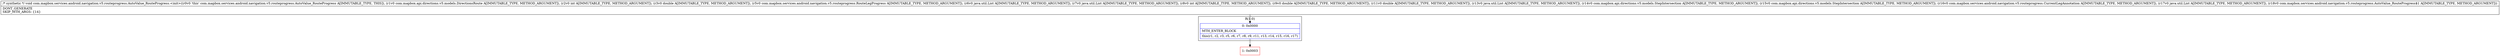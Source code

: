 digraph "CFG forcom.mapbox.services.android.navigation.v5.routeprogress.AutoValue_RouteProgress.\<init\>(Lcom\/mapbox\/api\/directions\/v5\/models\/DirectionsRoute;IDLcom\/mapbox\/services\/android\/navigation\/v5\/routeprogress\/RouteLegProgress;Ljava\/util\/List;Ljava\/util\/List;IDDLjava\/util\/List;Lcom\/mapbox\/api\/directions\/v5\/models\/StepIntersection;Lcom\/mapbox\/api\/directions\/v5\/models\/StepIntersection;Lcom\/mapbox\/services\/android\/navigation\/v5\/routeprogress\/CurrentLegAnnotation;Ljava\/util\/List;Lcom\/mapbox\/services\/android\/navigation\/v5\/routeprogress\/AutoValue_RouteProgress$1;)V" {
subgraph cluster_Region_618211203 {
label = "R(1:0)";
node [shape=record,color=blue];
Node_0 [shape=record,label="{0\:\ 0x0000|MTH_ENTER_BLOCK\l|this(r1, r2, r3, r5, r6, r7, r8, r9, r11, r13, r14, r15, r16, r17)\l}"];
}
Node_1 [shape=record,color=red,label="{1\:\ 0x0003}"];
MethodNode[shape=record,label="{\/* synthetic *\/ void com.mapbox.services.android.navigation.v5.routeprogress.AutoValue_RouteProgress.\<init\>((r0v0 'this' com.mapbox.services.android.navigation.v5.routeprogress.AutoValue_RouteProgress A[IMMUTABLE_TYPE, THIS]), (r1v0 com.mapbox.api.directions.v5.models.DirectionsRoute A[IMMUTABLE_TYPE, METHOD_ARGUMENT]), (r2v0 int A[IMMUTABLE_TYPE, METHOD_ARGUMENT]), (r3v0 double A[IMMUTABLE_TYPE, METHOD_ARGUMENT]), (r5v0 com.mapbox.services.android.navigation.v5.routeprogress.RouteLegProgress A[IMMUTABLE_TYPE, METHOD_ARGUMENT]), (r6v0 java.util.List A[IMMUTABLE_TYPE, METHOD_ARGUMENT]), (r7v0 java.util.List A[IMMUTABLE_TYPE, METHOD_ARGUMENT]), (r8v0 int A[IMMUTABLE_TYPE, METHOD_ARGUMENT]), (r9v0 double A[IMMUTABLE_TYPE, METHOD_ARGUMENT]), (r11v0 double A[IMMUTABLE_TYPE, METHOD_ARGUMENT]), (r13v0 java.util.List A[IMMUTABLE_TYPE, METHOD_ARGUMENT]), (r14v0 com.mapbox.api.directions.v5.models.StepIntersection A[IMMUTABLE_TYPE, METHOD_ARGUMENT]), (r15v0 com.mapbox.api.directions.v5.models.StepIntersection A[IMMUTABLE_TYPE, METHOD_ARGUMENT]), (r16v0 com.mapbox.services.android.navigation.v5.routeprogress.CurrentLegAnnotation A[IMMUTABLE_TYPE, METHOD_ARGUMENT]), (r17v0 java.util.List A[IMMUTABLE_TYPE, METHOD_ARGUMENT]), (r18v0 com.mapbox.services.android.navigation.v5.routeprogress.AutoValue_RouteProgress$1 A[IMMUTABLE_TYPE, METHOD_ARGUMENT]))  | DONT_GENERATE\lSKIP_MTH_ARGS: \{14\}\l}"];
MethodNode -> Node_0;
Node_0 -> Node_1;
}

